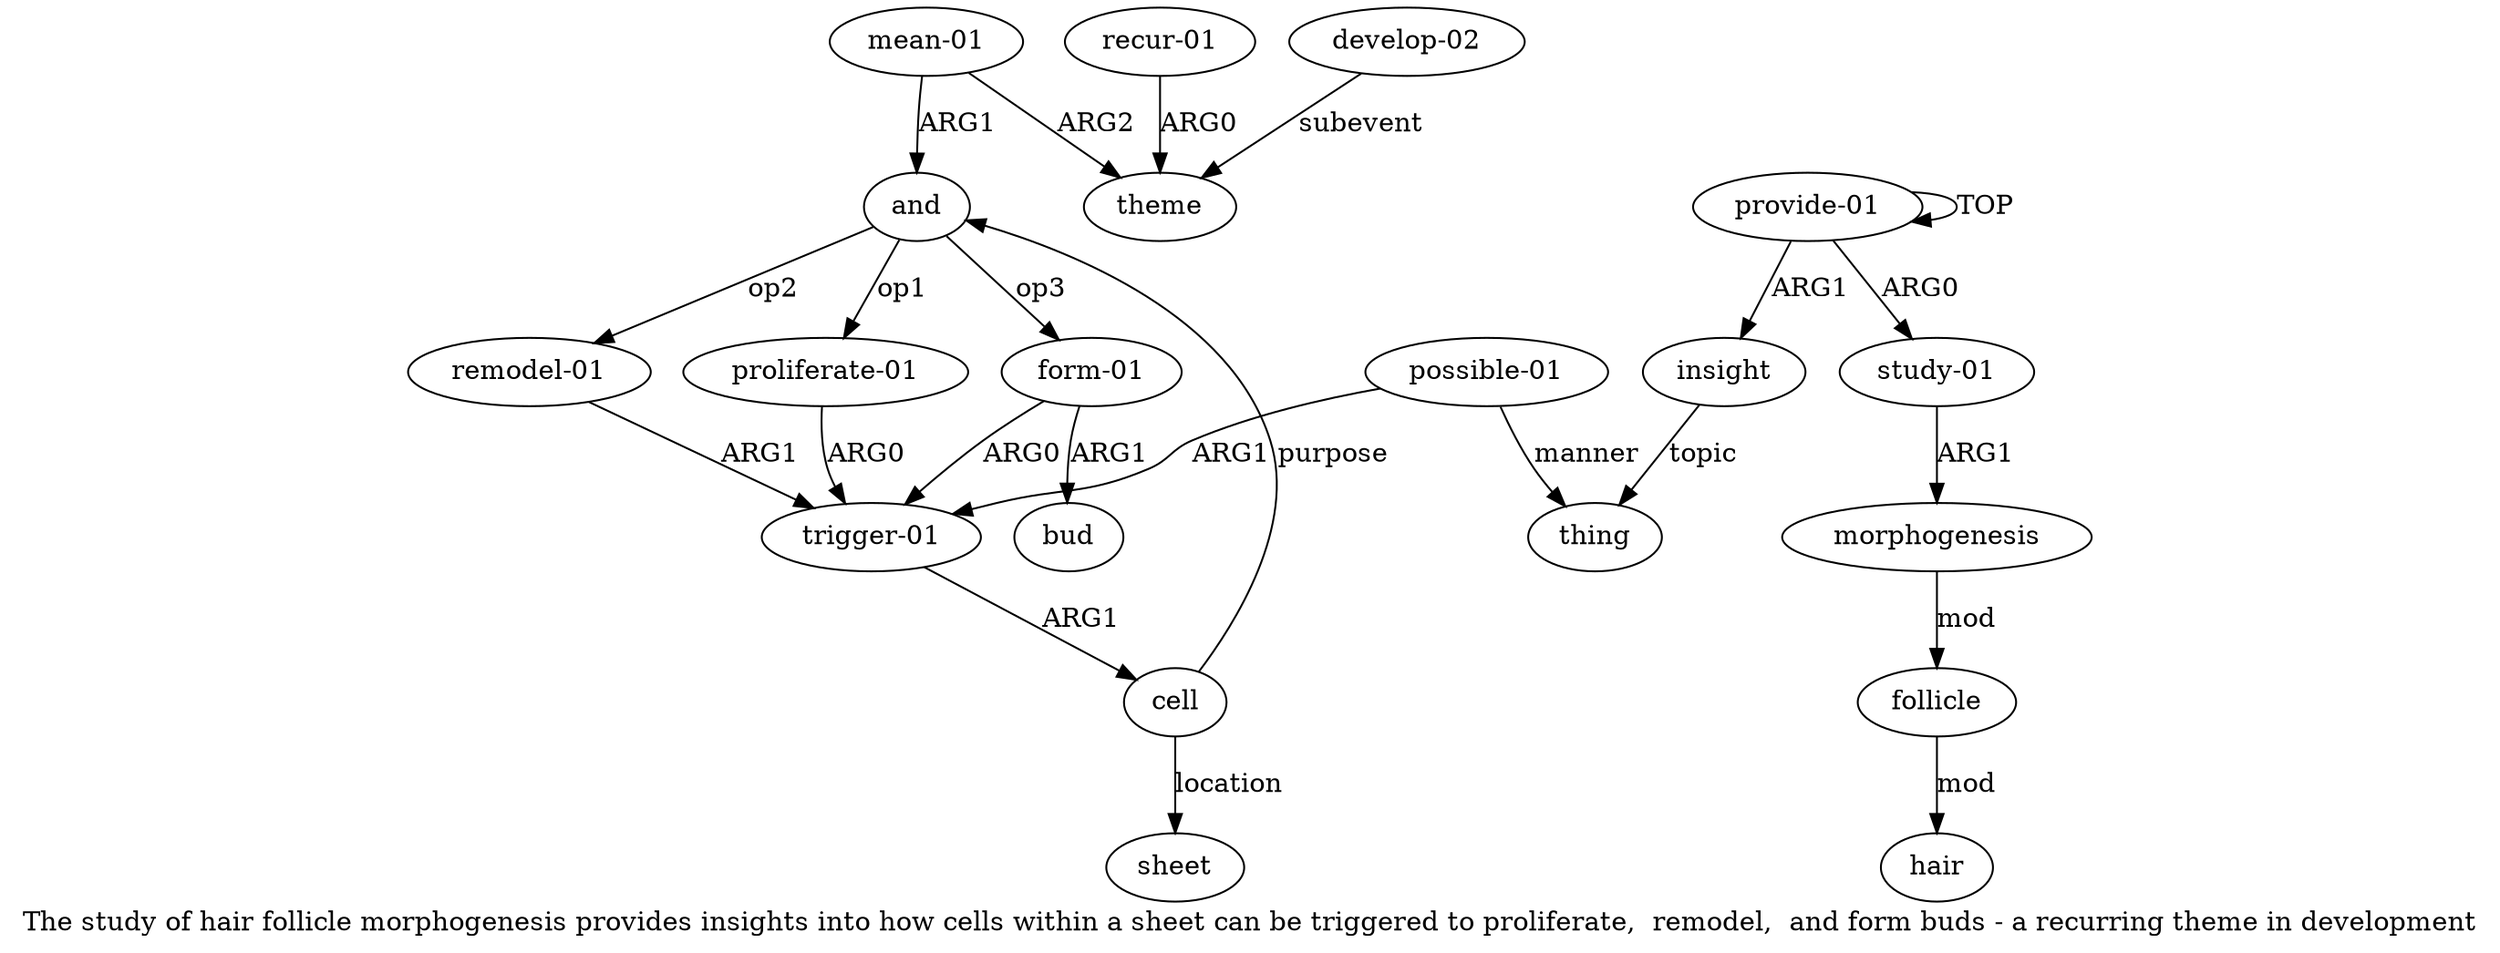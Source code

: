 digraph  {
	graph [label="The study of hair follicle morphogenesis provides insights into how cells within a sheet can be triggered to proliferate,  remodel,  \
and form buds - a recurring theme in development"];
	node [label="\N"];
	a15	 [color=black,
		gold_ind=15,
		gold_label="mean-01",
		label="mean-01",
		test_ind=15,
		test_label="mean-01"];
	a16	 [color=black,
		gold_ind=16,
		gold_label=theme,
		label=theme,
		test_ind=16,
		test_label=theme];
	a15 -> a16 [key=0,
	color=black,
	gold_label=ARG2,
	label=ARG2,
	test_label=ARG2];
a10 [color=black,
	gold_ind=10,
	gold_label=and,
	label=and,
	test_ind=10,
	test_label=and];
a15 -> a10 [key=0,
color=black,
gold_label=ARG1,
label=ARG1,
test_label=ARG1];
a14 [color=black,
gold_ind=14,
gold_label=bud,
label=bud,
test_ind=14,
test_label=bud];
a17 [color=black,
gold_ind=17,
gold_label="recur-01",
label="recur-01",
test_ind=17,
test_label="recur-01"];
a17 -> a16 [key=0,
color=black,
gold_label=ARG0,
label=ARG0,
test_label=ARG0];
a11 [color=black,
gold_ind=11,
gold_label="proliferate-01",
label="proliferate-01",
test_ind=11,
test_label="proliferate-01"];
a8 [color=black,
gold_ind=8,
gold_label="trigger-01",
label="trigger-01",
test_ind=8,
test_label="trigger-01"];
a11 -> a8 [key=0,
color=black,
gold_label=ARG0,
label=ARG0,
test_label=ARG0];
a10 -> a11 [key=0,
color=black,
gold_label=op1,
label=op1,
test_label=op1];
a13 [color=black,
gold_ind=13,
gold_label="form-01",
label="form-01",
test_ind=13,
test_label="form-01"];
a10 -> a13 [key=0,
color=black,
gold_label=op3,
label=op3,
test_label=op3];
a12 [color=black,
gold_ind=12,
gold_label="remodel-01",
label="remodel-01",
test_ind=12,
test_label="remodel-01"];
a10 -> a12 [key=0,
color=black,
gold_label=op2,
label=op2,
test_label=op2];
a13 -> a14 [key=0,
color=black,
gold_label=ARG1,
label=ARG1,
test_label=ARG1];
a13 -> a8 [key=0,
color=black,
gold_label=ARG0,
label=ARG0,
test_label=ARG0];
a12 -> a8 [key=0,
color=black,
gold_label=ARG1,
label=ARG1,
test_label=ARG1];
a19 [color=black,
gold_ind=19,
gold_label=sheet,
label=sheet,
test_ind=19,
test_label=sheet];
a18 [color=black,
gold_ind=18,
gold_label="develop-02",
label="develop-02",
test_ind=18,
test_label="develop-02"];
a18 -> a16 [key=0,
color=black,
gold_label=subevent,
label=subevent,
test_label=subevent];
a1 [color=black,
gold_ind=1,
gold_label="study-01",
label="study-01",
test_ind=1,
test_label="study-01"];
a2 [color=black,
gold_ind=2,
gold_label=morphogenesis,
label=morphogenesis,
test_ind=2,
test_label=morphogenesis];
a1 -> a2 [key=0,
color=black,
gold_label=ARG1,
label=ARG1,
test_label=ARG1];
a0 [color=black,
gold_ind=0,
gold_label="provide-01",
label="provide-01",
test_ind=0,
test_label="provide-01"];
a0 -> a1 [key=0,
color=black,
gold_label=ARG0,
label=ARG0,
test_label=ARG0];
a0 -> a0 [key=0,
color=black,
gold_label=TOP,
label=TOP,
test_label=TOP];
a5 [color=black,
gold_ind=5,
gold_label=insight,
label=insight,
test_ind=5,
test_label=insight];
a0 -> a5 [key=0,
color=black,
gold_label=ARG1,
label=ARG1,
test_label=ARG1];
a3 [color=black,
gold_ind=3,
gold_label=follicle,
label=follicle,
test_ind=3,
test_label=follicle];
a4 [color=black,
gold_ind=4,
gold_label=hair,
label=hair,
test_ind=4,
test_label=hair];
a3 -> a4 [key=0,
color=black,
gold_label=mod,
label=mod,
test_label=mod];
a2 -> a3 [key=0,
color=black,
gold_label=mod,
label=mod,
test_label=mod];
a6 [color=black,
gold_ind=6,
gold_label=thing,
label=thing,
test_ind=6,
test_label=thing];
a5 -> a6 [key=0,
color=black,
gold_label=topic,
label=topic,
test_label=topic];
a7 [color=black,
gold_ind=7,
gold_label="possible-01",
label="possible-01",
test_ind=7,
test_label="possible-01"];
a7 -> a6 [key=0,
color=black,
gold_label=manner,
label=manner,
test_label=manner];
a7 -> a8 [key=0,
color=black,
gold_label=ARG1,
label=ARG1,
test_label=ARG1];
a9 [color=black,
gold_ind=9,
gold_label=cell,
label=cell,
test_ind=9,
test_label=cell];
a9 -> a10 [key=0,
color=black,
gold_label=purpose,
label=purpose,
test_label=purpose];
a9 -> a19 [key=0,
color=black,
gold_label=location,
label=location,
test_label=location];
a8 -> a9 [key=0,
color=black,
gold_label=ARG1,
label=ARG1,
test_label=ARG1];
}
